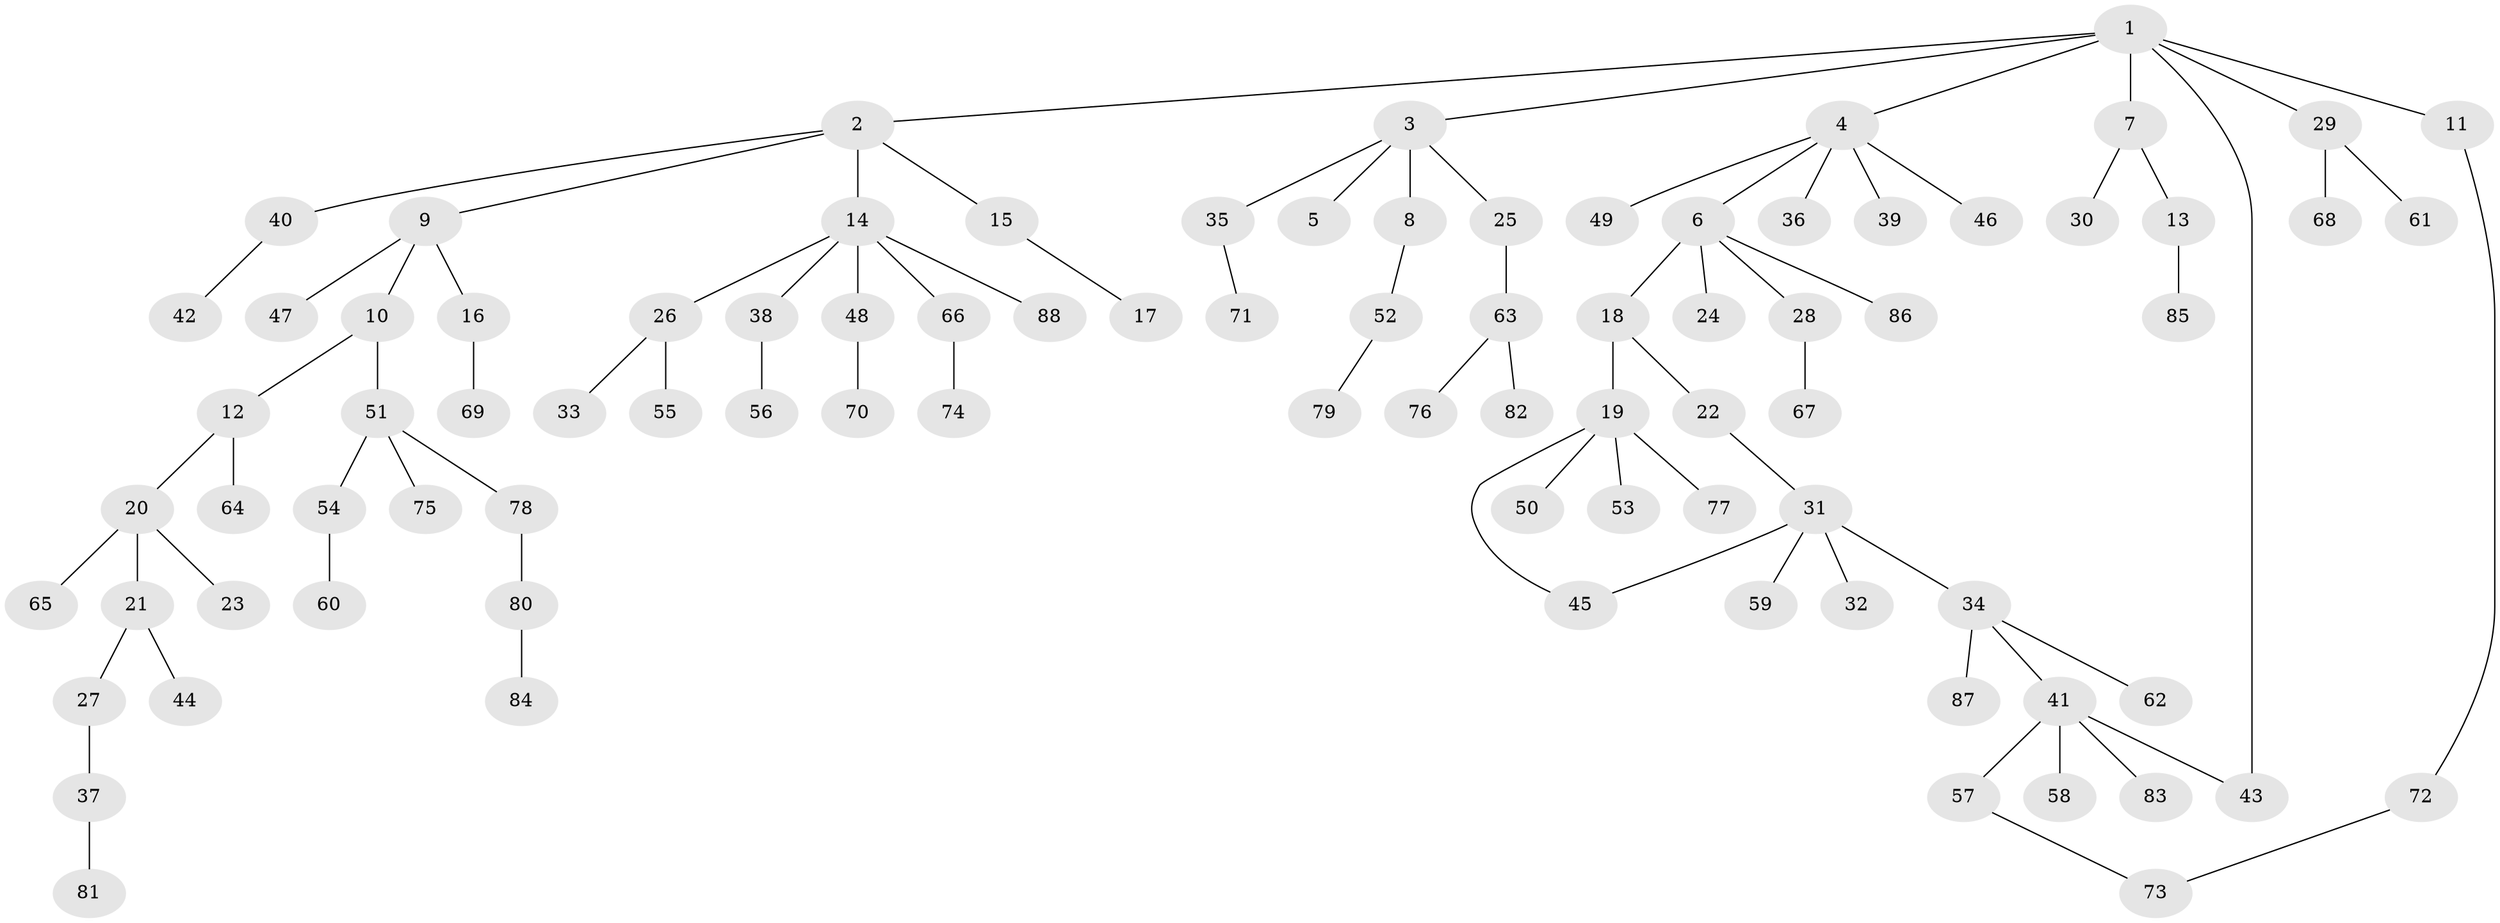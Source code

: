 // Generated by graph-tools (version 1.1) at 2025/41/03/09/25 04:41:14]
// undirected, 88 vertices, 90 edges
graph export_dot {
graph [start="1"]
  node [color=gray90,style=filled];
  1;
  2;
  3;
  4;
  5;
  6;
  7;
  8;
  9;
  10;
  11;
  12;
  13;
  14;
  15;
  16;
  17;
  18;
  19;
  20;
  21;
  22;
  23;
  24;
  25;
  26;
  27;
  28;
  29;
  30;
  31;
  32;
  33;
  34;
  35;
  36;
  37;
  38;
  39;
  40;
  41;
  42;
  43;
  44;
  45;
  46;
  47;
  48;
  49;
  50;
  51;
  52;
  53;
  54;
  55;
  56;
  57;
  58;
  59;
  60;
  61;
  62;
  63;
  64;
  65;
  66;
  67;
  68;
  69;
  70;
  71;
  72;
  73;
  74;
  75;
  76;
  77;
  78;
  79;
  80;
  81;
  82;
  83;
  84;
  85;
  86;
  87;
  88;
  1 -- 2;
  1 -- 3;
  1 -- 4;
  1 -- 7;
  1 -- 11;
  1 -- 29;
  1 -- 43;
  2 -- 9;
  2 -- 14;
  2 -- 15;
  2 -- 40;
  3 -- 5;
  3 -- 8;
  3 -- 25;
  3 -- 35;
  4 -- 6;
  4 -- 36;
  4 -- 39;
  4 -- 46;
  4 -- 49;
  6 -- 18;
  6 -- 24;
  6 -- 28;
  6 -- 86;
  7 -- 13;
  7 -- 30;
  8 -- 52;
  9 -- 10;
  9 -- 16;
  9 -- 47;
  10 -- 12;
  10 -- 51;
  11 -- 72;
  12 -- 20;
  12 -- 64;
  13 -- 85;
  14 -- 26;
  14 -- 38;
  14 -- 48;
  14 -- 66;
  14 -- 88;
  15 -- 17;
  16 -- 69;
  18 -- 19;
  18 -- 22;
  19 -- 50;
  19 -- 53;
  19 -- 77;
  19 -- 45;
  20 -- 21;
  20 -- 23;
  20 -- 65;
  21 -- 27;
  21 -- 44;
  22 -- 31;
  25 -- 63;
  26 -- 33;
  26 -- 55;
  27 -- 37;
  28 -- 67;
  29 -- 61;
  29 -- 68;
  31 -- 32;
  31 -- 34;
  31 -- 45;
  31 -- 59;
  34 -- 41;
  34 -- 62;
  34 -- 87;
  35 -- 71;
  37 -- 81;
  38 -- 56;
  40 -- 42;
  41 -- 43;
  41 -- 57;
  41 -- 58;
  41 -- 83;
  48 -- 70;
  51 -- 54;
  51 -- 75;
  51 -- 78;
  52 -- 79;
  54 -- 60;
  57 -- 73;
  63 -- 76;
  63 -- 82;
  66 -- 74;
  72 -- 73;
  78 -- 80;
  80 -- 84;
}

